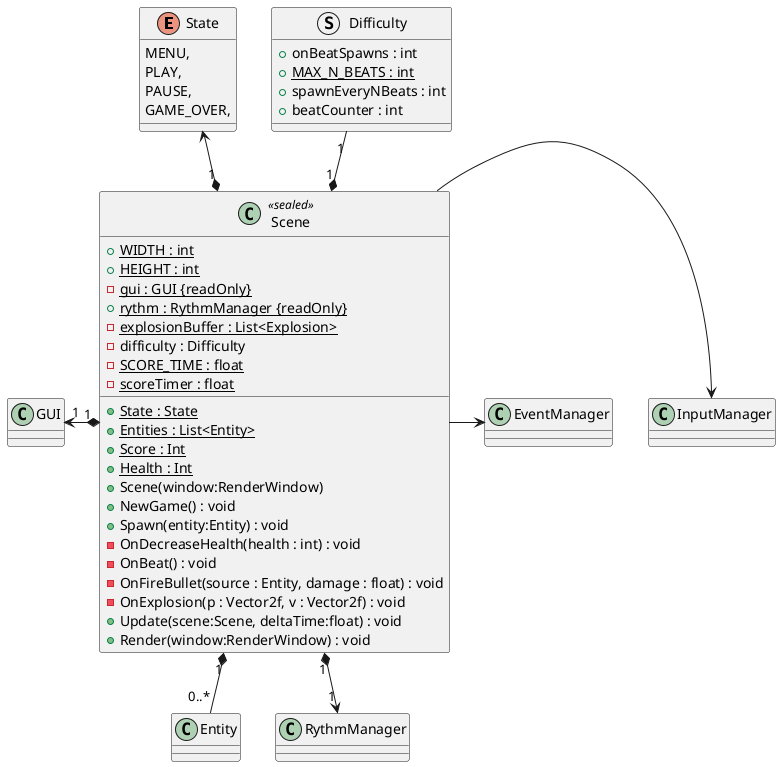 @startuml
enum State {
    MENU,
    PLAY,
    PAUSE,
    GAME_OVER,
}
struct Difficulty {
    + onBeatSpawns : int
    + {static} MAX_N_BEATS : int
    + spawnEveryNBeats : int
    + beatCounter : int
}
class Scene <<sealed>> {
    + {static} WIDTH : int
    + {static} HEIGHT : int
    - {static} gui : GUI {readOnly}
    + {static} rythm : RythmManager {readOnly}
    - {static} explosionBuffer : List<Explosion>
    - difficulty : Difficulty
    - {static} SCORE_TIME : float
    - {static} scoreTimer : float
    + {static} {method} State : State
    + {static} {method} Entities : List<Entity>
    + {static} {method} Score : Int
    + {static} {method} Health : Int
    + Scene(window:RenderWindow)
    + NewGame() : void
    + Spawn(entity:Entity) : void
    - OnDecreaseHealth(health : int) : void
    - OnBeat() : void
    - OnFireBullet(source : Entity, damage : float) : void
    - OnExplosion(p : Vector2f, v : Vector2f) : void
    + Update(scene:Scene, deltaTime:float) : void
    + Render(window:RenderWindow) : void
}
State <--* "1" Scene
GUI "1" <-* "1" Scene
Difficulty "1" --* "1" Scene
Scene "1" *-- "0..*" Entity
Scene -> InputManager
Scene "1" *--> "1" RythmManager
Scene -> EventManager
@enduml
